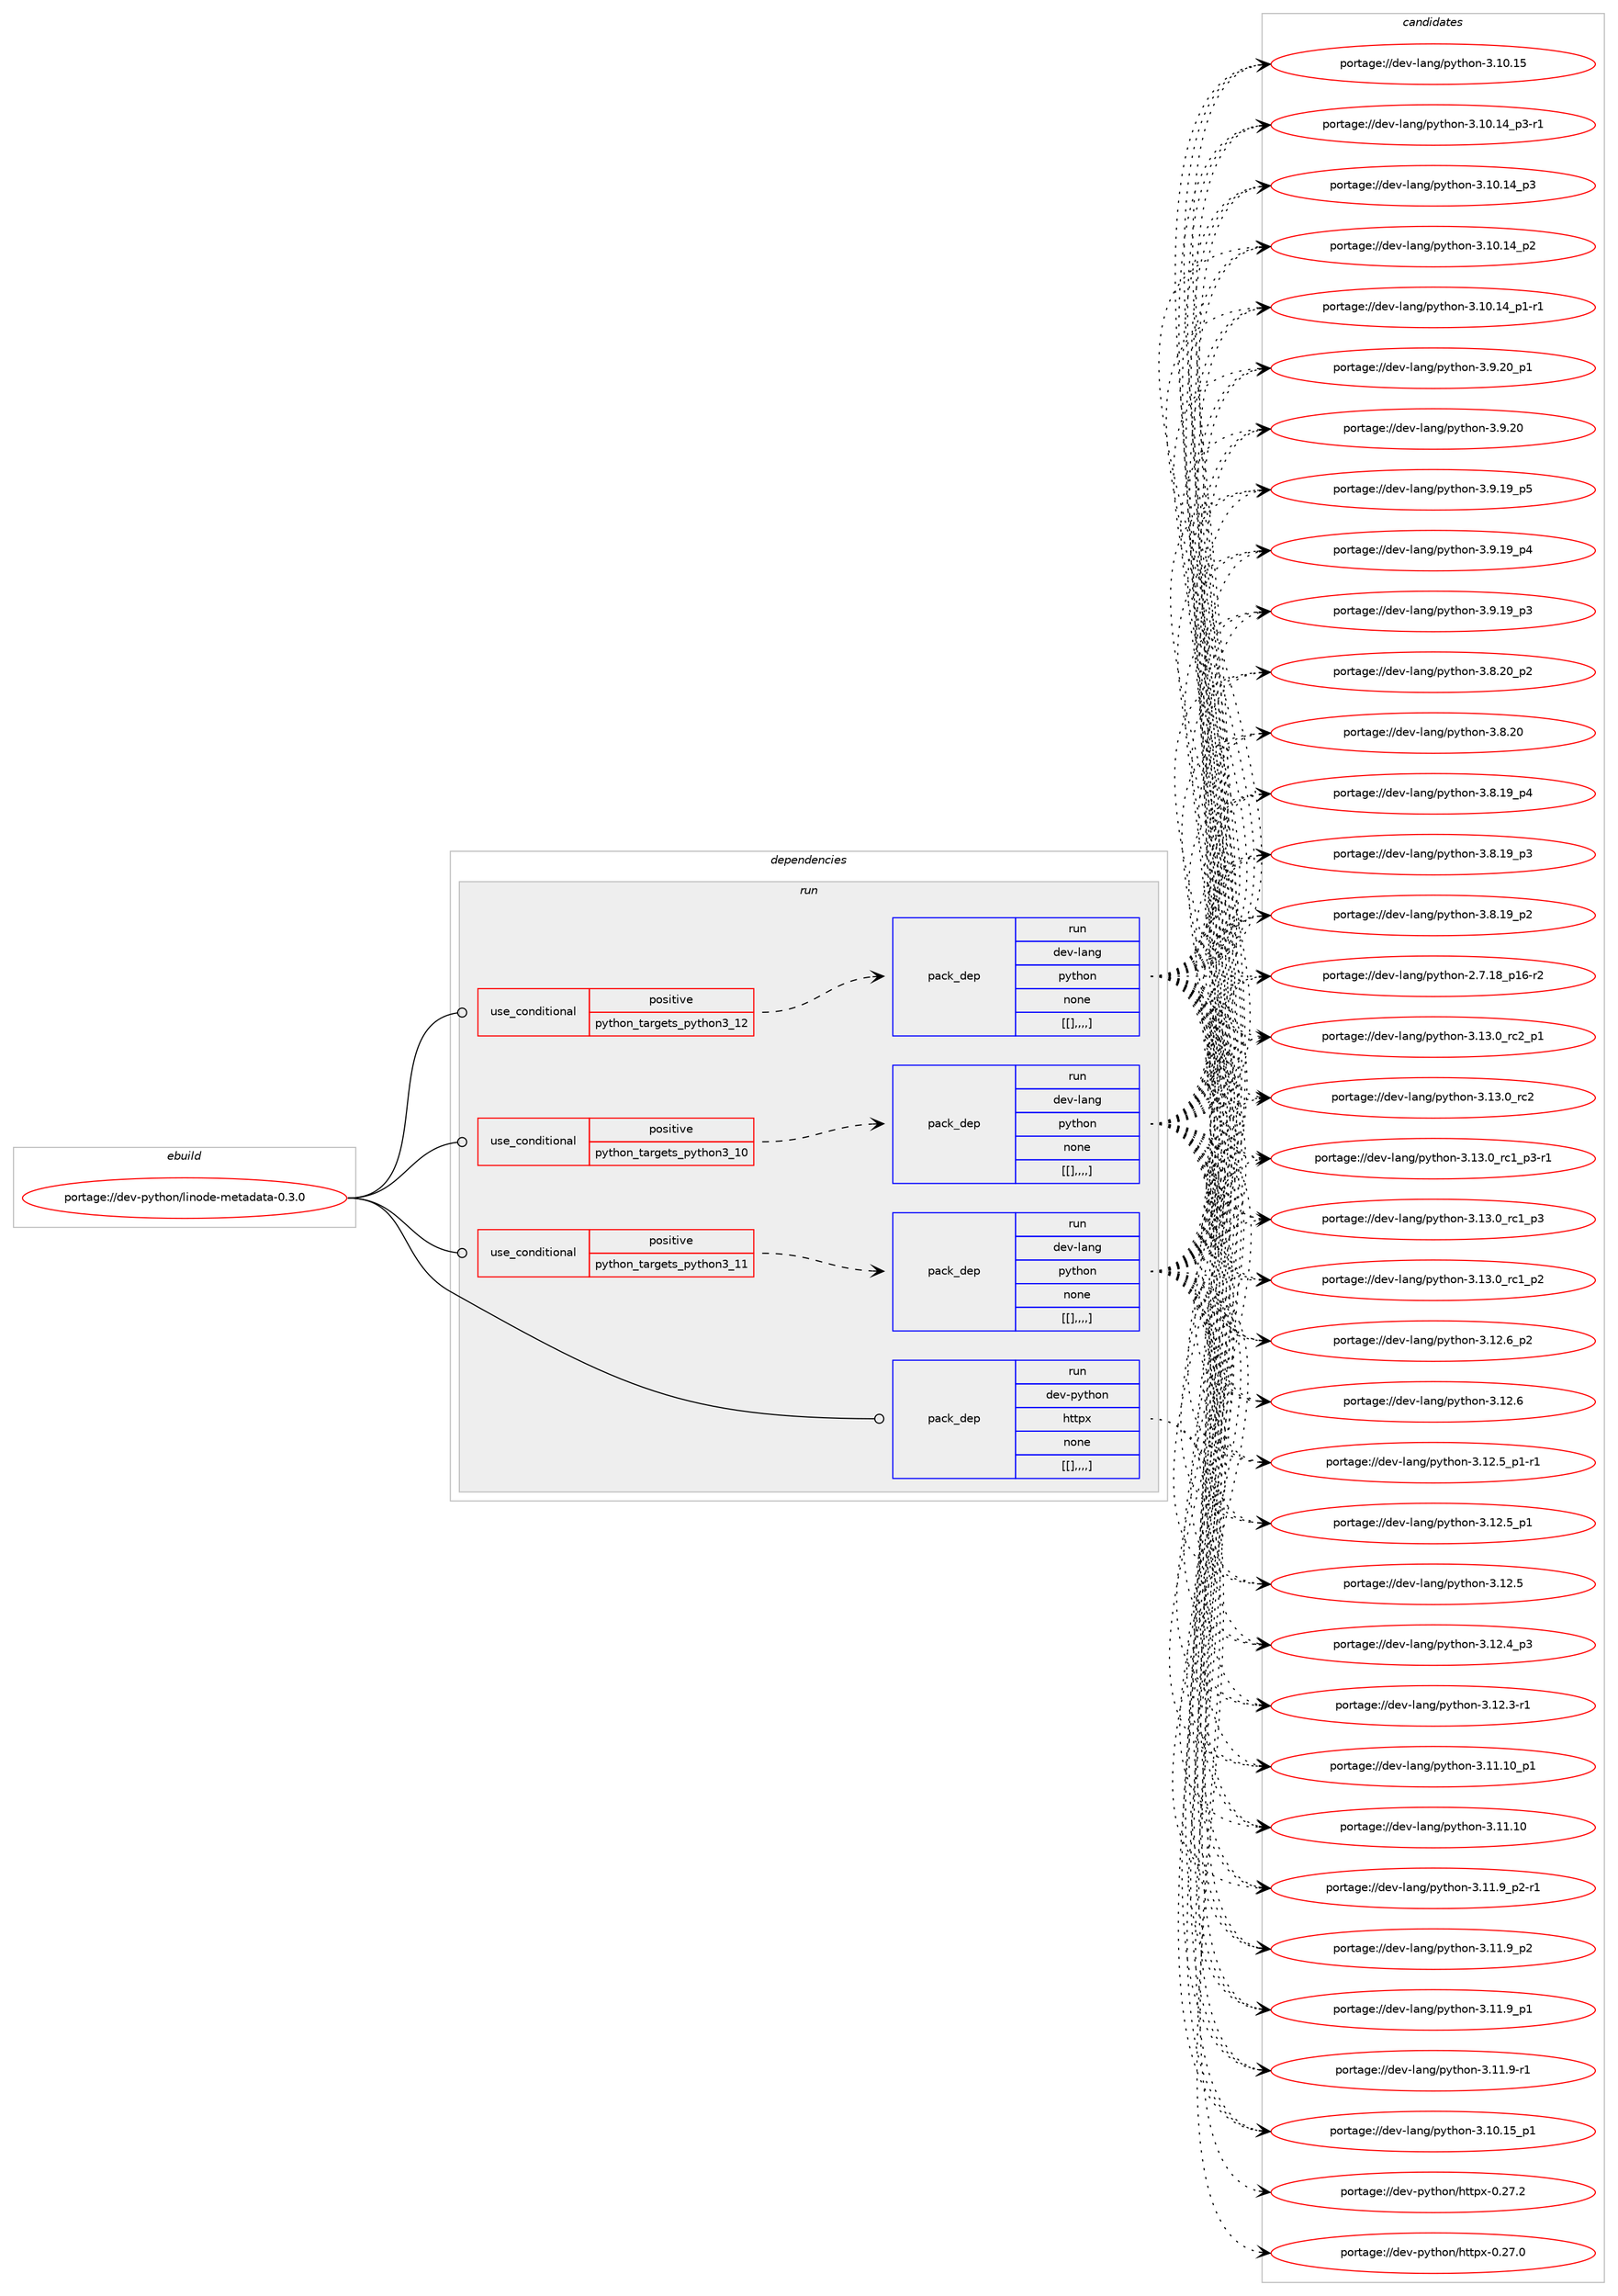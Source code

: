 digraph prolog {

# *************
# Graph options
# *************

newrank=true;
concentrate=true;
compound=true;
graph [rankdir=LR,fontname=Helvetica,fontsize=10,ranksep=1.5];#, ranksep=2.5, nodesep=0.2];
edge  [arrowhead=vee];
node  [fontname=Helvetica,fontsize=10];

# **********
# The ebuild
# **********

subgraph cluster_leftcol {
color=gray;
label=<<i>ebuild</i>>;
id [label="portage://dev-python/linode-metadata-0.3.0", color=red, width=4, href="../dev-python/linode-metadata-0.3.0.svg"];
}

# ****************
# The dependencies
# ****************

subgraph cluster_midcol {
color=gray;
label=<<i>dependencies</i>>;
subgraph cluster_compile {
fillcolor="#eeeeee";
style=filled;
label=<<i>compile</i>>;
}
subgraph cluster_compileandrun {
fillcolor="#eeeeee";
style=filled;
label=<<i>compile and run</i>>;
}
subgraph cluster_run {
fillcolor="#eeeeee";
style=filled;
label=<<i>run</i>>;
subgraph cond35580 {
dependency152082 [label=<<TABLE BORDER="0" CELLBORDER="1" CELLSPACING="0" CELLPADDING="4"><TR><TD ROWSPAN="3" CELLPADDING="10">use_conditional</TD></TR><TR><TD>positive</TD></TR><TR><TD>python_targets_python3_10</TD></TR></TABLE>>, shape=none, color=red];
subgraph pack115288 {
dependency152083 [label=<<TABLE BORDER="0" CELLBORDER="1" CELLSPACING="0" CELLPADDING="4" WIDTH="220"><TR><TD ROWSPAN="6" CELLPADDING="30">pack_dep</TD></TR><TR><TD WIDTH="110">run</TD></TR><TR><TD>dev-lang</TD></TR><TR><TD>python</TD></TR><TR><TD>none</TD></TR><TR><TD>[[],,,,]</TD></TR></TABLE>>, shape=none, color=blue];
}
dependency152082:e -> dependency152083:w [weight=20,style="dashed",arrowhead="vee"];
}
id:e -> dependency152082:w [weight=20,style="solid",arrowhead="odot"];
subgraph cond35581 {
dependency152084 [label=<<TABLE BORDER="0" CELLBORDER="1" CELLSPACING="0" CELLPADDING="4"><TR><TD ROWSPAN="3" CELLPADDING="10">use_conditional</TD></TR><TR><TD>positive</TD></TR><TR><TD>python_targets_python3_11</TD></TR></TABLE>>, shape=none, color=red];
subgraph pack115289 {
dependency152085 [label=<<TABLE BORDER="0" CELLBORDER="1" CELLSPACING="0" CELLPADDING="4" WIDTH="220"><TR><TD ROWSPAN="6" CELLPADDING="30">pack_dep</TD></TR><TR><TD WIDTH="110">run</TD></TR><TR><TD>dev-lang</TD></TR><TR><TD>python</TD></TR><TR><TD>none</TD></TR><TR><TD>[[],,,,]</TD></TR></TABLE>>, shape=none, color=blue];
}
dependency152084:e -> dependency152085:w [weight=20,style="dashed",arrowhead="vee"];
}
id:e -> dependency152084:w [weight=20,style="solid",arrowhead="odot"];
subgraph cond35582 {
dependency152086 [label=<<TABLE BORDER="0" CELLBORDER="1" CELLSPACING="0" CELLPADDING="4"><TR><TD ROWSPAN="3" CELLPADDING="10">use_conditional</TD></TR><TR><TD>positive</TD></TR><TR><TD>python_targets_python3_12</TD></TR></TABLE>>, shape=none, color=red];
subgraph pack115290 {
dependency152087 [label=<<TABLE BORDER="0" CELLBORDER="1" CELLSPACING="0" CELLPADDING="4" WIDTH="220"><TR><TD ROWSPAN="6" CELLPADDING="30">pack_dep</TD></TR><TR><TD WIDTH="110">run</TD></TR><TR><TD>dev-lang</TD></TR><TR><TD>python</TD></TR><TR><TD>none</TD></TR><TR><TD>[[],,,,]</TD></TR></TABLE>>, shape=none, color=blue];
}
dependency152086:e -> dependency152087:w [weight=20,style="dashed",arrowhead="vee"];
}
id:e -> dependency152086:w [weight=20,style="solid",arrowhead="odot"];
subgraph pack115291 {
dependency152088 [label=<<TABLE BORDER="0" CELLBORDER="1" CELLSPACING="0" CELLPADDING="4" WIDTH="220"><TR><TD ROWSPAN="6" CELLPADDING="30">pack_dep</TD></TR><TR><TD WIDTH="110">run</TD></TR><TR><TD>dev-python</TD></TR><TR><TD>httpx</TD></TR><TR><TD>none</TD></TR><TR><TD>[[],,,,]</TD></TR></TABLE>>, shape=none, color=blue];
}
id:e -> dependency152088:w [weight=20,style="solid",arrowhead="odot"];
}
}

# **************
# The candidates
# **************

subgraph cluster_choices {
rank=same;
color=gray;
label=<<i>candidates</i>>;

subgraph choice115288 {
color=black;
nodesep=1;
choice100101118451089711010347112121116104111110455146495146489511499509511249 [label="portage://dev-lang/python-3.13.0_rc2_p1", color=red, width=4,href="../dev-lang/python-3.13.0_rc2_p1.svg"];
choice10010111845108971101034711212111610411111045514649514648951149950 [label="portage://dev-lang/python-3.13.0_rc2", color=red, width=4,href="../dev-lang/python-3.13.0_rc2.svg"];
choice1001011184510897110103471121211161041111104551464951464895114994995112514511449 [label="portage://dev-lang/python-3.13.0_rc1_p3-r1", color=red, width=4,href="../dev-lang/python-3.13.0_rc1_p3-r1.svg"];
choice100101118451089711010347112121116104111110455146495146489511499499511251 [label="portage://dev-lang/python-3.13.0_rc1_p3", color=red, width=4,href="../dev-lang/python-3.13.0_rc1_p3.svg"];
choice100101118451089711010347112121116104111110455146495146489511499499511250 [label="portage://dev-lang/python-3.13.0_rc1_p2", color=red, width=4,href="../dev-lang/python-3.13.0_rc1_p2.svg"];
choice100101118451089711010347112121116104111110455146495046549511250 [label="portage://dev-lang/python-3.12.6_p2", color=red, width=4,href="../dev-lang/python-3.12.6_p2.svg"];
choice10010111845108971101034711212111610411111045514649504654 [label="portage://dev-lang/python-3.12.6", color=red, width=4,href="../dev-lang/python-3.12.6.svg"];
choice1001011184510897110103471121211161041111104551464950465395112494511449 [label="portage://dev-lang/python-3.12.5_p1-r1", color=red, width=4,href="../dev-lang/python-3.12.5_p1-r1.svg"];
choice100101118451089711010347112121116104111110455146495046539511249 [label="portage://dev-lang/python-3.12.5_p1", color=red, width=4,href="../dev-lang/python-3.12.5_p1.svg"];
choice10010111845108971101034711212111610411111045514649504653 [label="portage://dev-lang/python-3.12.5", color=red, width=4,href="../dev-lang/python-3.12.5.svg"];
choice100101118451089711010347112121116104111110455146495046529511251 [label="portage://dev-lang/python-3.12.4_p3", color=red, width=4,href="../dev-lang/python-3.12.4_p3.svg"];
choice100101118451089711010347112121116104111110455146495046514511449 [label="portage://dev-lang/python-3.12.3-r1", color=red, width=4,href="../dev-lang/python-3.12.3-r1.svg"];
choice10010111845108971101034711212111610411111045514649494649489511249 [label="portage://dev-lang/python-3.11.10_p1", color=red, width=4,href="../dev-lang/python-3.11.10_p1.svg"];
choice1001011184510897110103471121211161041111104551464949464948 [label="portage://dev-lang/python-3.11.10", color=red, width=4,href="../dev-lang/python-3.11.10.svg"];
choice1001011184510897110103471121211161041111104551464949465795112504511449 [label="portage://dev-lang/python-3.11.9_p2-r1", color=red, width=4,href="../dev-lang/python-3.11.9_p2-r1.svg"];
choice100101118451089711010347112121116104111110455146494946579511250 [label="portage://dev-lang/python-3.11.9_p2", color=red, width=4,href="../dev-lang/python-3.11.9_p2.svg"];
choice100101118451089711010347112121116104111110455146494946579511249 [label="portage://dev-lang/python-3.11.9_p1", color=red, width=4,href="../dev-lang/python-3.11.9_p1.svg"];
choice100101118451089711010347112121116104111110455146494946574511449 [label="portage://dev-lang/python-3.11.9-r1", color=red, width=4,href="../dev-lang/python-3.11.9-r1.svg"];
choice10010111845108971101034711212111610411111045514649484649539511249 [label="portage://dev-lang/python-3.10.15_p1", color=red, width=4,href="../dev-lang/python-3.10.15_p1.svg"];
choice1001011184510897110103471121211161041111104551464948464953 [label="portage://dev-lang/python-3.10.15", color=red, width=4,href="../dev-lang/python-3.10.15.svg"];
choice100101118451089711010347112121116104111110455146494846495295112514511449 [label="portage://dev-lang/python-3.10.14_p3-r1", color=red, width=4,href="../dev-lang/python-3.10.14_p3-r1.svg"];
choice10010111845108971101034711212111610411111045514649484649529511251 [label="portage://dev-lang/python-3.10.14_p3", color=red, width=4,href="../dev-lang/python-3.10.14_p3.svg"];
choice10010111845108971101034711212111610411111045514649484649529511250 [label="portage://dev-lang/python-3.10.14_p2", color=red, width=4,href="../dev-lang/python-3.10.14_p2.svg"];
choice100101118451089711010347112121116104111110455146494846495295112494511449 [label="portage://dev-lang/python-3.10.14_p1-r1", color=red, width=4,href="../dev-lang/python-3.10.14_p1-r1.svg"];
choice100101118451089711010347112121116104111110455146574650489511249 [label="portage://dev-lang/python-3.9.20_p1", color=red, width=4,href="../dev-lang/python-3.9.20_p1.svg"];
choice10010111845108971101034711212111610411111045514657465048 [label="portage://dev-lang/python-3.9.20", color=red, width=4,href="../dev-lang/python-3.9.20.svg"];
choice100101118451089711010347112121116104111110455146574649579511253 [label="portage://dev-lang/python-3.9.19_p5", color=red, width=4,href="../dev-lang/python-3.9.19_p5.svg"];
choice100101118451089711010347112121116104111110455146574649579511252 [label="portage://dev-lang/python-3.9.19_p4", color=red, width=4,href="../dev-lang/python-3.9.19_p4.svg"];
choice100101118451089711010347112121116104111110455146574649579511251 [label="portage://dev-lang/python-3.9.19_p3", color=red, width=4,href="../dev-lang/python-3.9.19_p3.svg"];
choice100101118451089711010347112121116104111110455146564650489511250 [label="portage://dev-lang/python-3.8.20_p2", color=red, width=4,href="../dev-lang/python-3.8.20_p2.svg"];
choice10010111845108971101034711212111610411111045514656465048 [label="portage://dev-lang/python-3.8.20", color=red, width=4,href="../dev-lang/python-3.8.20.svg"];
choice100101118451089711010347112121116104111110455146564649579511252 [label="portage://dev-lang/python-3.8.19_p4", color=red, width=4,href="../dev-lang/python-3.8.19_p4.svg"];
choice100101118451089711010347112121116104111110455146564649579511251 [label="portage://dev-lang/python-3.8.19_p3", color=red, width=4,href="../dev-lang/python-3.8.19_p3.svg"];
choice100101118451089711010347112121116104111110455146564649579511250 [label="portage://dev-lang/python-3.8.19_p2", color=red, width=4,href="../dev-lang/python-3.8.19_p2.svg"];
choice100101118451089711010347112121116104111110455046554649569511249544511450 [label="portage://dev-lang/python-2.7.18_p16-r2", color=red, width=4,href="../dev-lang/python-2.7.18_p16-r2.svg"];
dependency152083:e -> choice100101118451089711010347112121116104111110455146495146489511499509511249:w [style=dotted,weight="100"];
dependency152083:e -> choice10010111845108971101034711212111610411111045514649514648951149950:w [style=dotted,weight="100"];
dependency152083:e -> choice1001011184510897110103471121211161041111104551464951464895114994995112514511449:w [style=dotted,weight="100"];
dependency152083:e -> choice100101118451089711010347112121116104111110455146495146489511499499511251:w [style=dotted,weight="100"];
dependency152083:e -> choice100101118451089711010347112121116104111110455146495146489511499499511250:w [style=dotted,weight="100"];
dependency152083:e -> choice100101118451089711010347112121116104111110455146495046549511250:w [style=dotted,weight="100"];
dependency152083:e -> choice10010111845108971101034711212111610411111045514649504654:w [style=dotted,weight="100"];
dependency152083:e -> choice1001011184510897110103471121211161041111104551464950465395112494511449:w [style=dotted,weight="100"];
dependency152083:e -> choice100101118451089711010347112121116104111110455146495046539511249:w [style=dotted,weight="100"];
dependency152083:e -> choice10010111845108971101034711212111610411111045514649504653:w [style=dotted,weight="100"];
dependency152083:e -> choice100101118451089711010347112121116104111110455146495046529511251:w [style=dotted,weight="100"];
dependency152083:e -> choice100101118451089711010347112121116104111110455146495046514511449:w [style=dotted,weight="100"];
dependency152083:e -> choice10010111845108971101034711212111610411111045514649494649489511249:w [style=dotted,weight="100"];
dependency152083:e -> choice1001011184510897110103471121211161041111104551464949464948:w [style=dotted,weight="100"];
dependency152083:e -> choice1001011184510897110103471121211161041111104551464949465795112504511449:w [style=dotted,weight="100"];
dependency152083:e -> choice100101118451089711010347112121116104111110455146494946579511250:w [style=dotted,weight="100"];
dependency152083:e -> choice100101118451089711010347112121116104111110455146494946579511249:w [style=dotted,weight="100"];
dependency152083:e -> choice100101118451089711010347112121116104111110455146494946574511449:w [style=dotted,weight="100"];
dependency152083:e -> choice10010111845108971101034711212111610411111045514649484649539511249:w [style=dotted,weight="100"];
dependency152083:e -> choice1001011184510897110103471121211161041111104551464948464953:w [style=dotted,weight="100"];
dependency152083:e -> choice100101118451089711010347112121116104111110455146494846495295112514511449:w [style=dotted,weight="100"];
dependency152083:e -> choice10010111845108971101034711212111610411111045514649484649529511251:w [style=dotted,weight="100"];
dependency152083:e -> choice10010111845108971101034711212111610411111045514649484649529511250:w [style=dotted,weight="100"];
dependency152083:e -> choice100101118451089711010347112121116104111110455146494846495295112494511449:w [style=dotted,weight="100"];
dependency152083:e -> choice100101118451089711010347112121116104111110455146574650489511249:w [style=dotted,weight="100"];
dependency152083:e -> choice10010111845108971101034711212111610411111045514657465048:w [style=dotted,weight="100"];
dependency152083:e -> choice100101118451089711010347112121116104111110455146574649579511253:w [style=dotted,weight="100"];
dependency152083:e -> choice100101118451089711010347112121116104111110455146574649579511252:w [style=dotted,weight="100"];
dependency152083:e -> choice100101118451089711010347112121116104111110455146574649579511251:w [style=dotted,weight="100"];
dependency152083:e -> choice100101118451089711010347112121116104111110455146564650489511250:w [style=dotted,weight="100"];
dependency152083:e -> choice10010111845108971101034711212111610411111045514656465048:w [style=dotted,weight="100"];
dependency152083:e -> choice100101118451089711010347112121116104111110455146564649579511252:w [style=dotted,weight="100"];
dependency152083:e -> choice100101118451089711010347112121116104111110455146564649579511251:w [style=dotted,weight="100"];
dependency152083:e -> choice100101118451089711010347112121116104111110455146564649579511250:w [style=dotted,weight="100"];
dependency152083:e -> choice100101118451089711010347112121116104111110455046554649569511249544511450:w [style=dotted,weight="100"];
}
subgraph choice115289 {
color=black;
nodesep=1;
choice100101118451089711010347112121116104111110455146495146489511499509511249 [label="portage://dev-lang/python-3.13.0_rc2_p1", color=red, width=4,href="../dev-lang/python-3.13.0_rc2_p1.svg"];
choice10010111845108971101034711212111610411111045514649514648951149950 [label="portage://dev-lang/python-3.13.0_rc2", color=red, width=4,href="../dev-lang/python-3.13.0_rc2.svg"];
choice1001011184510897110103471121211161041111104551464951464895114994995112514511449 [label="portage://dev-lang/python-3.13.0_rc1_p3-r1", color=red, width=4,href="../dev-lang/python-3.13.0_rc1_p3-r1.svg"];
choice100101118451089711010347112121116104111110455146495146489511499499511251 [label="portage://dev-lang/python-3.13.0_rc1_p3", color=red, width=4,href="../dev-lang/python-3.13.0_rc1_p3.svg"];
choice100101118451089711010347112121116104111110455146495146489511499499511250 [label="portage://dev-lang/python-3.13.0_rc1_p2", color=red, width=4,href="../dev-lang/python-3.13.0_rc1_p2.svg"];
choice100101118451089711010347112121116104111110455146495046549511250 [label="portage://dev-lang/python-3.12.6_p2", color=red, width=4,href="../dev-lang/python-3.12.6_p2.svg"];
choice10010111845108971101034711212111610411111045514649504654 [label="portage://dev-lang/python-3.12.6", color=red, width=4,href="../dev-lang/python-3.12.6.svg"];
choice1001011184510897110103471121211161041111104551464950465395112494511449 [label="portage://dev-lang/python-3.12.5_p1-r1", color=red, width=4,href="../dev-lang/python-3.12.5_p1-r1.svg"];
choice100101118451089711010347112121116104111110455146495046539511249 [label="portage://dev-lang/python-3.12.5_p1", color=red, width=4,href="../dev-lang/python-3.12.5_p1.svg"];
choice10010111845108971101034711212111610411111045514649504653 [label="portage://dev-lang/python-3.12.5", color=red, width=4,href="../dev-lang/python-3.12.5.svg"];
choice100101118451089711010347112121116104111110455146495046529511251 [label="portage://dev-lang/python-3.12.4_p3", color=red, width=4,href="../dev-lang/python-3.12.4_p3.svg"];
choice100101118451089711010347112121116104111110455146495046514511449 [label="portage://dev-lang/python-3.12.3-r1", color=red, width=4,href="../dev-lang/python-3.12.3-r1.svg"];
choice10010111845108971101034711212111610411111045514649494649489511249 [label="portage://dev-lang/python-3.11.10_p1", color=red, width=4,href="../dev-lang/python-3.11.10_p1.svg"];
choice1001011184510897110103471121211161041111104551464949464948 [label="portage://dev-lang/python-3.11.10", color=red, width=4,href="../dev-lang/python-3.11.10.svg"];
choice1001011184510897110103471121211161041111104551464949465795112504511449 [label="portage://dev-lang/python-3.11.9_p2-r1", color=red, width=4,href="../dev-lang/python-3.11.9_p2-r1.svg"];
choice100101118451089711010347112121116104111110455146494946579511250 [label="portage://dev-lang/python-3.11.9_p2", color=red, width=4,href="../dev-lang/python-3.11.9_p2.svg"];
choice100101118451089711010347112121116104111110455146494946579511249 [label="portage://dev-lang/python-3.11.9_p1", color=red, width=4,href="../dev-lang/python-3.11.9_p1.svg"];
choice100101118451089711010347112121116104111110455146494946574511449 [label="portage://dev-lang/python-3.11.9-r1", color=red, width=4,href="../dev-lang/python-3.11.9-r1.svg"];
choice10010111845108971101034711212111610411111045514649484649539511249 [label="portage://dev-lang/python-3.10.15_p1", color=red, width=4,href="../dev-lang/python-3.10.15_p1.svg"];
choice1001011184510897110103471121211161041111104551464948464953 [label="portage://dev-lang/python-3.10.15", color=red, width=4,href="../dev-lang/python-3.10.15.svg"];
choice100101118451089711010347112121116104111110455146494846495295112514511449 [label="portage://dev-lang/python-3.10.14_p3-r1", color=red, width=4,href="../dev-lang/python-3.10.14_p3-r1.svg"];
choice10010111845108971101034711212111610411111045514649484649529511251 [label="portage://dev-lang/python-3.10.14_p3", color=red, width=4,href="../dev-lang/python-3.10.14_p3.svg"];
choice10010111845108971101034711212111610411111045514649484649529511250 [label="portage://dev-lang/python-3.10.14_p2", color=red, width=4,href="../dev-lang/python-3.10.14_p2.svg"];
choice100101118451089711010347112121116104111110455146494846495295112494511449 [label="portage://dev-lang/python-3.10.14_p1-r1", color=red, width=4,href="../dev-lang/python-3.10.14_p1-r1.svg"];
choice100101118451089711010347112121116104111110455146574650489511249 [label="portage://dev-lang/python-3.9.20_p1", color=red, width=4,href="../dev-lang/python-3.9.20_p1.svg"];
choice10010111845108971101034711212111610411111045514657465048 [label="portage://dev-lang/python-3.9.20", color=red, width=4,href="../dev-lang/python-3.9.20.svg"];
choice100101118451089711010347112121116104111110455146574649579511253 [label="portage://dev-lang/python-3.9.19_p5", color=red, width=4,href="../dev-lang/python-3.9.19_p5.svg"];
choice100101118451089711010347112121116104111110455146574649579511252 [label="portage://dev-lang/python-3.9.19_p4", color=red, width=4,href="../dev-lang/python-3.9.19_p4.svg"];
choice100101118451089711010347112121116104111110455146574649579511251 [label="portage://dev-lang/python-3.9.19_p3", color=red, width=4,href="../dev-lang/python-3.9.19_p3.svg"];
choice100101118451089711010347112121116104111110455146564650489511250 [label="portage://dev-lang/python-3.8.20_p2", color=red, width=4,href="../dev-lang/python-3.8.20_p2.svg"];
choice10010111845108971101034711212111610411111045514656465048 [label="portage://dev-lang/python-3.8.20", color=red, width=4,href="../dev-lang/python-3.8.20.svg"];
choice100101118451089711010347112121116104111110455146564649579511252 [label="portage://dev-lang/python-3.8.19_p4", color=red, width=4,href="../dev-lang/python-3.8.19_p4.svg"];
choice100101118451089711010347112121116104111110455146564649579511251 [label="portage://dev-lang/python-3.8.19_p3", color=red, width=4,href="../dev-lang/python-3.8.19_p3.svg"];
choice100101118451089711010347112121116104111110455146564649579511250 [label="portage://dev-lang/python-3.8.19_p2", color=red, width=4,href="../dev-lang/python-3.8.19_p2.svg"];
choice100101118451089711010347112121116104111110455046554649569511249544511450 [label="portage://dev-lang/python-2.7.18_p16-r2", color=red, width=4,href="../dev-lang/python-2.7.18_p16-r2.svg"];
dependency152085:e -> choice100101118451089711010347112121116104111110455146495146489511499509511249:w [style=dotted,weight="100"];
dependency152085:e -> choice10010111845108971101034711212111610411111045514649514648951149950:w [style=dotted,weight="100"];
dependency152085:e -> choice1001011184510897110103471121211161041111104551464951464895114994995112514511449:w [style=dotted,weight="100"];
dependency152085:e -> choice100101118451089711010347112121116104111110455146495146489511499499511251:w [style=dotted,weight="100"];
dependency152085:e -> choice100101118451089711010347112121116104111110455146495146489511499499511250:w [style=dotted,weight="100"];
dependency152085:e -> choice100101118451089711010347112121116104111110455146495046549511250:w [style=dotted,weight="100"];
dependency152085:e -> choice10010111845108971101034711212111610411111045514649504654:w [style=dotted,weight="100"];
dependency152085:e -> choice1001011184510897110103471121211161041111104551464950465395112494511449:w [style=dotted,weight="100"];
dependency152085:e -> choice100101118451089711010347112121116104111110455146495046539511249:w [style=dotted,weight="100"];
dependency152085:e -> choice10010111845108971101034711212111610411111045514649504653:w [style=dotted,weight="100"];
dependency152085:e -> choice100101118451089711010347112121116104111110455146495046529511251:w [style=dotted,weight="100"];
dependency152085:e -> choice100101118451089711010347112121116104111110455146495046514511449:w [style=dotted,weight="100"];
dependency152085:e -> choice10010111845108971101034711212111610411111045514649494649489511249:w [style=dotted,weight="100"];
dependency152085:e -> choice1001011184510897110103471121211161041111104551464949464948:w [style=dotted,weight="100"];
dependency152085:e -> choice1001011184510897110103471121211161041111104551464949465795112504511449:w [style=dotted,weight="100"];
dependency152085:e -> choice100101118451089711010347112121116104111110455146494946579511250:w [style=dotted,weight="100"];
dependency152085:e -> choice100101118451089711010347112121116104111110455146494946579511249:w [style=dotted,weight="100"];
dependency152085:e -> choice100101118451089711010347112121116104111110455146494946574511449:w [style=dotted,weight="100"];
dependency152085:e -> choice10010111845108971101034711212111610411111045514649484649539511249:w [style=dotted,weight="100"];
dependency152085:e -> choice1001011184510897110103471121211161041111104551464948464953:w [style=dotted,weight="100"];
dependency152085:e -> choice100101118451089711010347112121116104111110455146494846495295112514511449:w [style=dotted,weight="100"];
dependency152085:e -> choice10010111845108971101034711212111610411111045514649484649529511251:w [style=dotted,weight="100"];
dependency152085:e -> choice10010111845108971101034711212111610411111045514649484649529511250:w [style=dotted,weight="100"];
dependency152085:e -> choice100101118451089711010347112121116104111110455146494846495295112494511449:w [style=dotted,weight="100"];
dependency152085:e -> choice100101118451089711010347112121116104111110455146574650489511249:w [style=dotted,weight="100"];
dependency152085:e -> choice10010111845108971101034711212111610411111045514657465048:w [style=dotted,weight="100"];
dependency152085:e -> choice100101118451089711010347112121116104111110455146574649579511253:w [style=dotted,weight="100"];
dependency152085:e -> choice100101118451089711010347112121116104111110455146574649579511252:w [style=dotted,weight="100"];
dependency152085:e -> choice100101118451089711010347112121116104111110455146574649579511251:w [style=dotted,weight="100"];
dependency152085:e -> choice100101118451089711010347112121116104111110455146564650489511250:w [style=dotted,weight="100"];
dependency152085:e -> choice10010111845108971101034711212111610411111045514656465048:w [style=dotted,weight="100"];
dependency152085:e -> choice100101118451089711010347112121116104111110455146564649579511252:w [style=dotted,weight="100"];
dependency152085:e -> choice100101118451089711010347112121116104111110455146564649579511251:w [style=dotted,weight="100"];
dependency152085:e -> choice100101118451089711010347112121116104111110455146564649579511250:w [style=dotted,weight="100"];
dependency152085:e -> choice100101118451089711010347112121116104111110455046554649569511249544511450:w [style=dotted,weight="100"];
}
subgraph choice115290 {
color=black;
nodesep=1;
choice100101118451089711010347112121116104111110455146495146489511499509511249 [label="portage://dev-lang/python-3.13.0_rc2_p1", color=red, width=4,href="../dev-lang/python-3.13.0_rc2_p1.svg"];
choice10010111845108971101034711212111610411111045514649514648951149950 [label="portage://dev-lang/python-3.13.0_rc2", color=red, width=4,href="../dev-lang/python-3.13.0_rc2.svg"];
choice1001011184510897110103471121211161041111104551464951464895114994995112514511449 [label="portage://dev-lang/python-3.13.0_rc1_p3-r1", color=red, width=4,href="../dev-lang/python-3.13.0_rc1_p3-r1.svg"];
choice100101118451089711010347112121116104111110455146495146489511499499511251 [label="portage://dev-lang/python-3.13.0_rc1_p3", color=red, width=4,href="../dev-lang/python-3.13.0_rc1_p3.svg"];
choice100101118451089711010347112121116104111110455146495146489511499499511250 [label="portage://dev-lang/python-3.13.0_rc1_p2", color=red, width=4,href="../dev-lang/python-3.13.0_rc1_p2.svg"];
choice100101118451089711010347112121116104111110455146495046549511250 [label="portage://dev-lang/python-3.12.6_p2", color=red, width=4,href="../dev-lang/python-3.12.6_p2.svg"];
choice10010111845108971101034711212111610411111045514649504654 [label="portage://dev-lang/python-3.12.6", color=red, width=4,href="../dev-lang/python-3.12.6.svg"];
choice1001011184510897110103471121211161041111104551464950465395112494511449 [label="portage://dev-lang/python-3.12.5_p1-r1", color=red, width=4,href="../dev-lang/python-3.12.5_p1-r1.svg"];
choice100101118451089711010347112121116104111110455146495046539511249 [label="portage://dev-lang/python-3.12.5_p1", color=red, width=4,href="../dev-lang/python-3.12.5_p1.svg"];
choice10010111845108971101034711212111610411111045514649504653 [label="portage://dev-lang/python-3.12.5", color=red, width=4,href="../dev-lang/python-3.12.5.svg"];
choice100101118451089711010347112121116104111110455146495046529511251 [label="portage://dev-lang/python-3.12.4_p3", color=red, width=4,href="../dev-lang/python-3.12.4_p3.svg"];
choice100101118451089711010347112121116104111110455146495046514511449 [label="portage://dev-lang/python-3.12.3-r1", color=red, width=4,href="../dev-lang/python-3.12.3-r1.svg"];
choice10010111845108971101034711212111610411111045514649494649489511249 [label="portage://dev-lang/python-3.11.10_p1", color=red, width=4,href="../dev-lang/python-3.11.10_p1.svg"];
choice1001011184510897110103471121211161041111104551464949464948 [label="portage://dev-lang/python-3.11.10", color=red, width=4,href="../dev-lang/python-3.11.10.svg"];
choice1001011184510897110103471121211161041111104551464949465795112504511449 [label="portage://dev-lang/python-3.11.9_p2-r1", color=red, width=4,href="../dev-lang/python-3.11.9_p2-r1.svg"];
choice100101118451089711010347112121116104111110455146494946579511250 [label="portage://dev-lang/python-3.11.9_p2", color=red, width=4,href="../dev-lang/python-3.11.9_p2.svg"];
choice100101118451089711010347112121116104111110455146494946579511249 [label="portage://dev-lang/python-3.11.9_p1", color=red, width=4,href="../dev-lang/python-3.11.9_p1.svg"];
choice100101118451089711010347112121116104111110455146494946574511449 [label="portage://dev-lang/python-3.11.9-r1", color=red, width=4,href="../dev-lang/python-3.11.9-r1.svg"];
choice10010111845108971101034711212111610411111045514649484649539511249 [label="portage://dev-lang/python-3.10.15_p1", color=red, width=4,href="../dev-lang/python-3.10.15_p1.svg"];
choice1001011184510897110103471121211161041111104551464948464953 [label="portage://dev-lang/python-3.10.15", color=red, width=4,href="../dev-lang/python-3.10.15.svg"];
choice100101118451089711010347112121116104111110455146494846495295112514511449 [label="portage://dev-lang/python-3.10.14_p3-r1", color=red, width=4,href="../dev-lang/python-3.10.14_p3-r1.svg"];
choice10010111845108971101034711212111610411111045514649484649529511251 [label="portage://dev-lang/python-3.10.14_p3", color=red, width=4,href="../dev-lang/python-3.10.14_p3.svg"];
choice10010111845108971101034711212111610411111045514649484649529511250 [label="portage://dev-lang/python-3.10.14_p2", color=red, width=4,href="../dev-lang/python-3.10.14_p2.svg"];
choice100101118451089711010347112121116104111110455146494846495295112494511449 [label="portage://dev-lang/python-3.10.14_p1-r1", color=red, width=4,href="../dev-lang/python-3.10.14_p1-r1.svg"];
choice100101118451089711010347112121116104111110455146574650489511249 [label="portage://dev-lang/python-3.9.20_p1", color=red, width=4,href="../dev-lang/python-3.9.20_p1.svg"];
choice10010111845108971101034711212111610411111045514657465048 [label="portage://dev-lang/python-3.9.20", color=red, width=4,href="../dev-lang/python-3.9.20.svg"];
choice100101118451089711010347112121116104111110455146574649579511253 [label="portage://dev-lang/python-3.9.19_p5", color=red, width=4,href="../dev-lang/python-3.9.19_p5.svg"];
choice100101118451089711010347112121116104111110455146574649579511252 [label="portage://dev-lang/python-3.9.19_p4", color=red, width=4,href="../dev-lang/python-3.9.19_p4.svg"];
choice100101118451089711010347112121116104111110455146574649579511251 [label="portage://dev-lang/python-3.9.19_p3", color=red, width=4,href="../dev-lang/python-3.9.19_p3.svg"];
choice100101118451089711010347112121116104111110455146564650489511250 [label="portage://dev-lang/python-3.8.20_p2", color=red, width=4,href="../dev-lang/python-3.8.20_p2.svg"];
choice10010111845108971101034711212111610411111045514656465048 [label="portage://dev-lang/python-3.8.20", color=red, width=4,href="../dev-lang/python-3.8.20.svg"];
choice100101118451089711010347112121116104111110455146564649579511252 [label="portage://dev-lang/python-3.8.19_p4", color=red, width=4,href="../dev-lang/python-3.8.19_p4.svg"];
choice100101118451089711010347112121116104111110455146564649579511251 [label="portage://dev-lang/python-3.8.19_p3", color=red, width=4,href="../dev-lang/python-3.8.19_p3.svg"];
choice100101118451089711010347112121116104111110455146564649579511250 [label="portage://dev-lang/python-3.8.19_p2", color=red, width=4,href="../dev-lang/python-3.8.19_p2.svg"];
choice100101118451089711010347112121116104111110455046554649569511249544511450 [label="portage://dev-lang/python-2.7.18_p16-r2", color=red, width=4,href="../dev-lang/python-2.7.18_p16-r2.svg"];
dependency152087:e -> choice100101118451089711010347112121116104111110455146495146489511499509511249:w [style=dotted,weight="100"];
dependency152087:e -> choice10010111845108971101034711212111610411111045514649514648951149950:w [style=dotted,weight="100"];
dependency152087:e -> choice1001011184510897110103471121211161041111104551464951464895114994995112514511449:w [style=dotted,weight="100"];
dependency152087:e -> choice100101118451089711010347112121116104111110455146495146489511499499511251:w [style=dotted,weight="100"];
dependency152087:e -> choice100101118451089711010347112121116104111110455146495146489511499499511250:w [style=dotted,weight="100"];
dependency152087:e -> choice100101118451089711010347112121116104111110455146495046549511250:w [style=dotted,weight="100"];
dependency152087:e -> choice10010111845108971101034711212111610411111045514649504654:w [style=dotted,weight="100"];
dependency152087:e -> choice1001011184510897110103471121211161041111104551464950465395112494511449:w [style=dotted,weight="100"];
dependency152087:e -> choice100101118451089711010347112121116104111110455146495046539511249:w [style=dotted,weight="100"];
dependency152087:e -> choice10010111845108971101034711212111610411111045514649504653:w [style=dotted,weight="100"];
dependency152087:e -> choice100101118451089711010347112121116104111110455146495046529511251:w [style=dotted,weight="100"];
dependency152087:e -> choice100101118451089711010347112121116104111110455146495046514511449:w [style=dotted,weight="100"];
dependency152087:e -> choice10010111845108971101034711212111610411111045514649494649489511249:w [style=dotted,weight="100"];
dependency152087:e -> choice1001011184510897110103471121211161041111104551464949464948:w [style=dotted,weight="100"];
dependency152087:e -> choice1001011184510897110103471121211161041111104551464949465795112504511449:w [style=dotted,weight="100"];
dependency152087:e -> choice100101118451089711010347112121116104111110455146494946579511250:w [style=dotted,weight="100"];
dependency152087:e -> choice100101118451089711010347112121116104111110455146494946579511249:w [style=dotted,weight="100"];
dependency152087:e -> choice100101118451089711010347112121116104111110455146494946574511449:w [style=dotted,weight="100"];
dependency152087:e -> choice10010111845108971101034711212111610411111045514649484649539511249:w [style=dotted,weight="100"];
dependency152087:e -> choice1001011184510897110103471121211161041111104551464948464953:w [style=dotted,weight="100"];
dependency152087:e -> choice100101118451089711010347112121116104111110455146494846495295112514511449:w [style=dotted,weight="100"];
dependency152087:e -> choice10010111845108971101034711212111610411111045514649484649529511251:w [style=dotted,weight="100"];
dependency152087:e -> choice10010111845108971101034711212111610411111045514649484649529511250:w [style=dotted,weight="100"];
dependency152087:e -> choice100101118451089711010347112121116104111110455146494846495295112494511449:w [style=dotted,weight="100"];
dependency152087:e -> choice100101118451089711010347112121116104111110455146574650489511249:w [style=dotted,weight="100"];
dependency152087:e -> choice10010111845108971101034711212111610411111045514657465048:w [style=dotted,weight="100"];
dependency152087:e -> choice100101118451089711010347112121116104111110455146574649579511253:w [style=dotted,weight="100"];
dependency152087:e -> choice100101118451089711010347112121116104111110455146574649579511252:w [style=dotted,weight="100"];
dependency152087:e -> choice100101118451089711010347112121116104111110455146574649579511251:w [style=dotted,weight="100"];
dependency152087:e -> choice100101118451089711010347112121116104111110455146564650489511250:w [style=dotted,weight="100"];
dependency152087:e -> choice10010111845108971101034711212111610411111045514656465048:w [style=dotted,weight="100"];
dependency152087:e -> choice100101118451089711010347112121116104111110455146564649579511252:w [style=dotted,weight="100"];
dependency152087:e -> choice100101118451089711010347112121116104111110455146564649579511251:w [style=dotted,weight="100"];
dependency152087:e -> choice100101118451089711010347112121116104111110455146564649579511250:w [style=dotted,weight="100"];
dependency152087:e -> choice100101118451089711010347112121116104111110455046554649569511249544511450:w [style=dotted,weight="100"];
}
subgraph choice115291 {
color=black;
nodesep=1;
choice100101118451121211161041111104710411611611212045484650554650 [label="portage://dev-python/httpx-0.27.2", color=red, width=4,href="../dev-python/httpx-0.27.2.svg"];
choice100101118451121211161041111104710411611611212045484650554648 [label="portage://dev-python/httpx-0.27.0", color=red, width=4,href="../dev-python/httpx-0.27.0.svg"];
dependency152088:e -> choice100101118451121211161041111104710411611611212045484650554650:w [style=dotted,weight="100"];
dependency152088:e -> choice100101118451121211161041111104710411611611212045484650554648:w [style=dotted,weight="100"];
}
}

}
